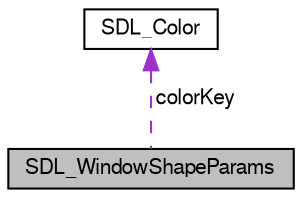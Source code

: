 digraph "SDL_WindowShapeParams"
{
 // LATEX_PDF_SIZE
  edge [fontname="FreeSans",fontsize="10",labelfontname="FreeSans",labelfontsize="10"];
  node [fontname="FreeSans",fontsize="10",shape=record];
  Node1 [label="SDL_WindowShapeParams",height=0.2,width=0.4,color="black", fillcolor="grey75", style="filled", fontcolor="black",tooltip="A union containing parameters for shaped windows."];
  Node2 -> Node1 [dir="back",color="darkorchid3",fontsize="10",style="dashed",label=" colorKey" ,fontname="FreeSans"];
  Node2 [label="SDL_Color",height=0.2,width=0.4,color="black", fillcolor="white", style="filled",URL="$d5/dcc/struct_s_d_l___color.html",tooltip=" "];
}

